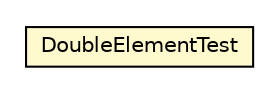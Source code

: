 #!/usr/local/bin/dot
#
# Class diagram 
# Generated by UMLGraph version 5.2 (http://www.umlgraph.org/)
#

digraph G {
	edge [fontname="Helvetica",fontsize=10,labelfontname="Helvetica",labelfontsize=10];
	node [fontname="Helvetica",fontsize=10,shape=plaintext];
	nodesep=0.25;
	ranksep=0.5;
	// it.unica.foresee.tests.DoubleElementTest
	c3427 [label=<<table title="it.unica.foresee.tests.DoubleElementTest" border="0" cellborder="1" cellspacing="0" cellpadding="2" port="p" bgcolor="lemonChiffon" href="./DoubleElementTest.html">
		<tr><td><table border="0" cellspacing="0" cellpadding="1">
<tr><td align="center" balign="center"> DoubleElementTest </td></tr>
		</table></td></tr>
		</table>>, fontname="Helvetica", fontcolor="black", fontsize=10.0];
}

